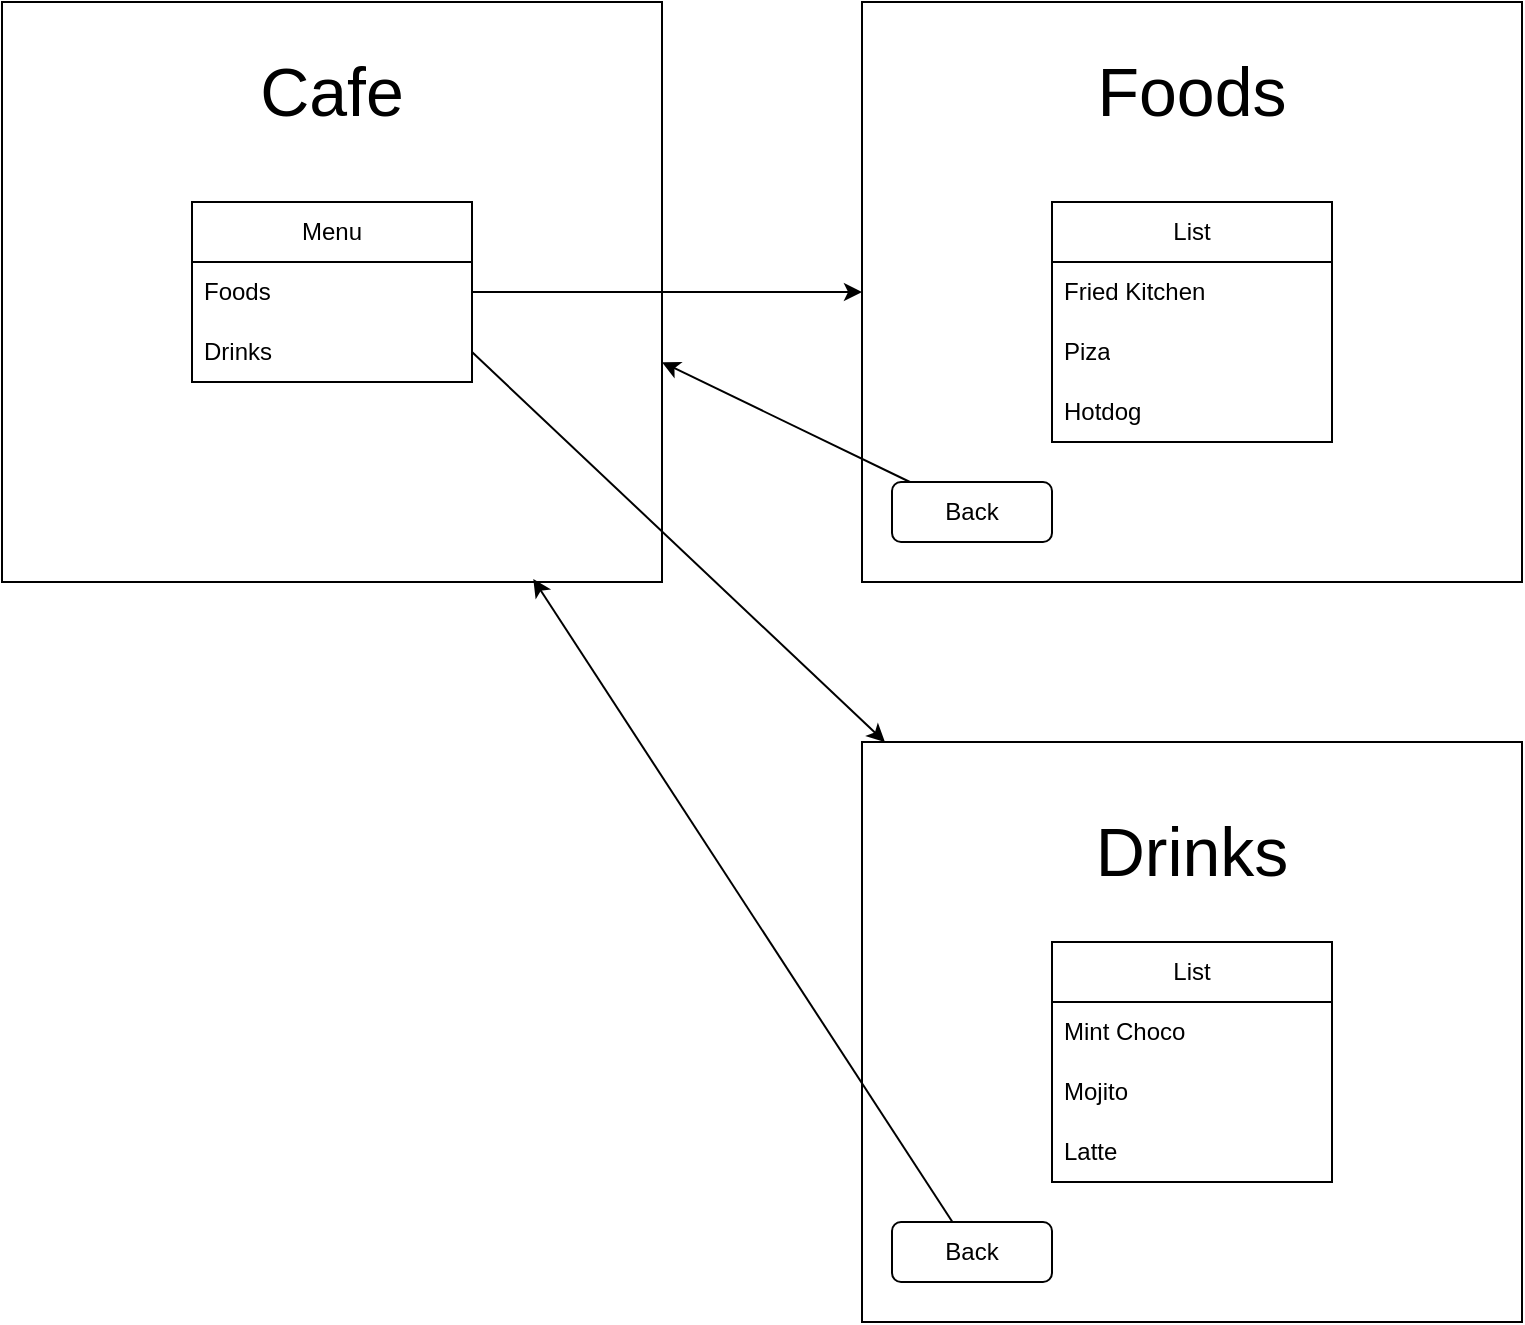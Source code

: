 <mxfile version="24.0.1" type="github">
  <diagram name="Page-1" id="V9OQd_B1RDqItKYjl_89">
    <mxGraphModel dx="934" dy="579" grid="1" gridSize="10" guides="1" tooltips="1" connect="1" arrows="1" fold="1" page="1" pageScale="1" pageWidth="850" pageHeight="1100" math="0" shadow="0">
      <root>
        <mxCell id="0" />
        <mxCell id="1" parent="0" />
        <mxCell id="AWP4MxL1ZvFPSWfQmLNp-1" value="" style="rounded=0;whiteSpace=wrap;html=1;" parent="1" vertex="1">
          <mxGeometry x="60" y="170" width="330" height="290" as="geometry" />
        </mxCell>
        <mxCell id="nIc4SyxBk33y4DNtcCAA-2" value="&lt;font style=&quot;font-size: 34px;&quot;&gt;Cafe&lt;/font&gt;" style="text;html=1;align=center;verticalAlign=middle;whiteSpace=wrap;rounded=0;" vertex="1" parent="1">
          <mxGeometry x="195" y="200" width="60" height="30" as="geometry" />
        </mxCell>
        <mxCell id="nIc4SyxBk33y4DNtcCAA-3" value="Menu" style="swimlane;fontStyle=0;childLayout=stackLayout;horizontal=1;startSize=30;horizontalStack=0;resizeParent=1;resizeParentMax=0;resizeLast=0;collapsible=1;marginBottom=0;whiteSpace=wrap;html=1;" vertex="1" parent="1">
          <mxGeometry x="155" y="270" width="140" height="90" as="geometry">
            <mxRectangle x="155" y="270" width="70" height="30" as="alternateBounds" />
          </mxGeometry>
        </mxCell>
        <mxCell id="nIc4SyxBk33y4DNtcCAA-4" value="Foods" style="text;strokeColor=none;fillColor=none;align=left;verticalAlign=middle;spacingLeft=4;spacingRight=4;overflow=hidden;points=[[0,0.5],[1,0.5]];portConstraint=eastwest;rotatable=0;whiteSpace=wrap;html=1;" vertex="1" parent="nIc4SyxBk33y4DNtcCAA-3">
          <mxGeometry y="30" width="140" height="30" as="geometry" />
        </mxCell>
        <mxCell id="nIc4SyxBk33y4DNtcCAA-5" value="Drinks" style="text;strokeColor=none;fillColor=none;align=left;verticalAlign=middle;spacingLeft=4;spacingRight=4;overflow=hidden;points=[[0,0.5],[1,0.5]];portConstraint=eastwest;rotatable=0;whiteSpace=wrap;html=1;" vertex="1" parent="nIc4SyxBk33y4DNtcCAA-3">
          <mxGeometry y="60" width="140" height="30" as="geometry" />
        </mxCell>
        <mxCell id="nIc4SyxBk33y4DNtcCAA-7" value="" style="rounded=0;whiteSpace=wrap;html=1;" vertex="1" parent="1">
          <mxGeometry x="490" y="170" width="330" height="290" as="geometry" />
        </mxCell>
        <mxCell id="nIc4SyxBk33y4DNtcCAA-8" value="&lt;span style=&quot;font-size: 34px;&quot;&gt;Foods&lt;/span&gt;" style="text;html=1;align=center;verticalAlign=middle;whiteSpace=wrap;rounded=0;" vertex="1" parent="1">
          <mxGeometry x="625" y="200" width="60" height="30" as="geometry" />
        </mxCell>
        <mxCell id="nIc4SyxBk33y4DNtcCAA-10" value="" style="endArrow=classic;html=1;rounded=0;" edge="1" parent="1" source="nIc4SyxBk33y4DNtcCAA-4" target="nIc4SyxBk33y4DNtcCAA-7">
          <mxGeometry width="50" height="50" relative="1" as="geometry">
            <mxPoint x="380" y="360" as="sourcePoint" />
            <mxPoint x="430" y="310" as="targetPoint" />
          </mxGeometry>
        </mxCell>
        <mxCell id="nIc4SyxBk33y4DNtcCAA-11" value="List" style="swimlane;fontStyle=0;childLayout=stackLayout;horizontal=1;startSize=30;horizontalStack=0;resizeParent=1;resizeParentMax=0;resizeLast=0;collapsible=1;marginBottom=0;whiteSpace=wrap;html=1;" vertex="1" parent="1">
          <mxGeometry x="585" y="270" width="140" height="120" as="geometry" />
        </mxCell>
        <mxCell id="nIc4SyxBk33y4DNtcCAA-12" value="Fried Kitchen" style="text;strokeColor=none;fillColor=none;align=left;verticalAlign=middle;spacingLeft=4;spacingRight=4;overflow=hidden;points=[[0,0.5],[1,0.5]];portConstraint=eastwest;rotatable=0;whiteSpace=wrap;html=1;" vertex="1" parent="nIc4SyxBk33y4DNtcCAA-11">
          <mxGeometry y="30" width="140" height="30" as="geometry" />
        </mxCell>
        <mxCell id="nIc4SyxBk33y4DNtcCAA-13" value="Piza" style="text;strokeColor=none;fillColor=none;align=left;verticalAlign=middle;spacingLeft=4;spacingRight=4;overflow=hidden;points=[[0,0.5],[1,0.5]];portConstraint=eastwest;rotatable=0;whiteSpace=wrap;html=1;" vertex="1" parent="nIc4SyxBk33y4DNtcCAA-11">
          <mxGeometry y="60" width="140" height="30" as="geometry" />
        </mxCell>
        <mxCell id="nIc4SyxBk33y4DNtcCAA-14" value="Hotdog" style="text;strokeColor=none;fillColor=none;align=left;verticalAlign=middle;spacingLeft=4;spacingRight=4;overflow=hidden;points=[[0,0.5],[1,0.5]];portConstraint=eastwest;rotatable=0;whiteSpace=wrap;html=1;" vertex="1" parent="nIc4SyxBk33y4DNtcCAA-11">
          <mxGeometry y="90" width="140" height="30" as="geometry" />
        </mxCell>
        <mxCell id="nIc4SyxBk33y4DNtcCAA-16" value="Back" style="rounded=1;whiteSpace=wrap;html=1;" vertex="1" parent="1">
          <mxGeometry x="505" y="410" width="80" height="30" as="geometry" />
        </mxCell>
        <mxCell id="nIc4SyxBk33y4DNtcCAA-17" value="" style="endArrow=classic;html=1;rounded=0;entryX=1;entryY=0.621;entryDx=0;entryDy=0;entryPerimeter=0;" edge="1" parent="1" source="nIc4SyxBk33y4DNtcCAA-16" target="AWP4MxL1ZvFPSWfQmLNp-1">
          <mxGeometry width="50" height="50" relative="1" as="geometry">
            <mxPoint x="460" y="360" as="sourcePoint" />
            <mxPoint x="510" y="310" as="targetPoint" />
          </mxGeometry>
        </mxCell>
        <mxCell id="nIc4SyxBk33y4DNtcCAA-18" value="" style="rounded=0;whiteSpace=wrap;html=1;" vertex="1" parent="1">
          <mxGeometry x="490" y="540" width="330" height="290" as="geometry" />
        </mxCell>
        <mxCell id="nIc4SyxBk33y4DNtcCAA-19" value="List" style="swimlane;fontStyle=0;childLayout=stackLayout;horizontal=1;startSize=30;horizontalStack=0;resizeParent=1;resizeParentMax=0;resizeLast=0;collapsible=1;marginBottom=0;whiteSpace=wrap;html=1;" vertex="1" parent="1">
          <mxGeometry x="585" y="640" width="140" height="120" as="geometry" />
        </mxCell>
        <mxCell id="nIc4SyxBk33y4DNtcCAA-20" value="Mint Choco" style="text;strokeColor=none;fillColor=none;align=left;verticalAlign=middle;spacingLeft=4;spacingRight=4;overflow=hidden;points=[[0,0.5],[1,0.5]];portConstraint=eastwest;rotatable=0;whiteSpace=wrap;html=1;" vertex="1" parent="nIc4SyxBk33y4DNtcCAA-19">
          <mxGeometry y="30" width="140" height="30" as="geometry" />
        </mxCell>
        <mxCell id="nIc4SyxBk33y4DNtcCAA-21" value="Mojito" style="text;strokeColor=none;fillColor=none;align=left;verticalAlign=middle;spacingLeft=4;spacingRight=4;overflow=hidden;points=[[0,0.5],[1,0.5]];portConstraint=eastwest;rotatable=0;whiteSpace=wrap;html=1;" vertex="1" parent="nIc4SyxBk33y4DNtcCAA-19">
          <mxGeometry y="60" width="140" height="30" as="geometry" />
        </mxCell>
        <mxCell id="nIc4SyxBk33y4DNtcCAA-22" value="Latte" style="text;strokeColor=none;fillColor=none;align=left;verticalAlign=middle;spacingLeft=4;spacingRight=4;overflow=hidden;points=[[0,0.5],[1,0.5]];portConstraint=eastwest;rotatable=0;whiteSpace=wrap;html=1;" vertex="1" parent="nIc4SyxBk33y4DNtcCAA-19">
          <mxGeometry y="90" width="140" height="30" as="geometry" />
        </mxCell>
        <mxCell id="nIc4SyxBk33y4DNtcCAA-23" value="Back" style="rounded=1;whiteSpace=wrap;html=1;" vertex="1" parent="1">
          <mxGeometry x="505" y="780" width="80" height="30" as="geometry" />
        </mxCell>
        <mxCell id="nIc4SyxBk33y4DNtcCAA-24" value="&lt;span style=&quot;font-size: 34px;&quot;&gt;Drinks&lt;/span&gt;" style="text;html=1;align=center;verticalAlign=middle;whiteSpace=wrap;rounded=0;" vertex="1" parent="1">
          <mxGeometry x="625" y="580" width="60" height="30" as="geometry" />
        </mxCell>
        <mxCell id="nIc4SyxBk33y4DNtcCAA-25" value="" style="endArrow=classic;html=1;rounded=0;entryX=0.805;entryY=0.995;entryDx=0;entryDy=0;entryPerimeter=0;" edge="1" parent="1" source="nIc4SyxBk33y4DNtcCAA-23" target="AWP4MxL1ZvFPSWfQmLNp-1">
          <mxGeometry width="50" height="50" relative="1" as="geometry">
            <mxPoint x="480" y="640" as="sourcePoint" />
            <mxPoint x="530" y="590" as="targetPoint" />
          </mxGeometry>
        </mxCell>
        <mxCell id="nIc4SyxBk33y4DNtcCAA-26" value="" style="endArrow=classic;html=1;rounded=0;exitX=1;exitY=0.5;exitDx=0;exitDy=0;" edge="1" parent="1" source="nIc4SyxBk33y4DNtcCAA-5" target="nIc4SyxBk33y4DNtcCAA-18">
          <mxGeometry width="50" height="50" relative="1" as="geometry">
            <mxPoint x="490" y="510" as="sourcePoint" />
            <mxPoint x="540" y="460" as="targetPoint" />
          </mxGeometry>
        </mxCell>
      </root>
    </mxGraphModel>
  </diagram>
</mxfile>
